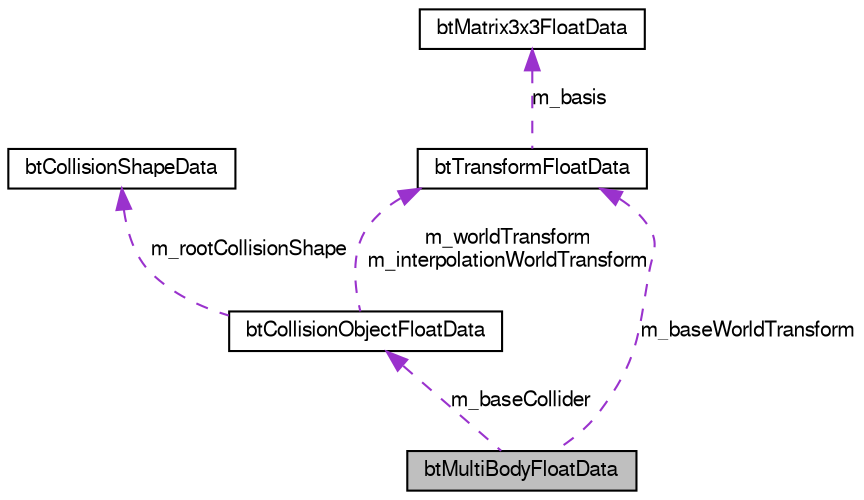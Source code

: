 digraph G
{
  bgcolor="transparent";
  edge [fontname="FreeSans",fontsize=10,labelfontname="FreeSans",labelfontsize=10];
  node [fontname="FreeSans",fontsize=10,shape=record];
  Node1 [label="btMultiBodyFloatData",height=0.2,width=0.4,color="black", fillcolor="grey75", style="filled" fontcolor="black"];
  Node2 -> Node1 [dir=back,color="darkorchid3",fontsize=10,style="dashed",label="m_baseCollider"];
  Node2 [label="btCollisionObjectFloatData",height=0.2,width=0.4,color="black",URL="$structbt_collision_object_float_data.html",tooltip="do not change those serialization structures, it requires an updated sBulletDNAstr/sBulletDNAstr64..."];
  Node3 -> Node2 [dir=back,color="darkorchid3",fontsize=10,style="dashed",label="m_rootCollisionShape"];
  Node3 [label="btCollisionShapeData",height=0.2,width=0.4,color="black",URL="$structbt_collision_shape_data.html",tooltip="do not change those serialization structures, it requires an updated sBulletDNAstr/sBulletDNAstr64..."];
  Node4 -> Node2 [dir=back,color="darkorchid3",fontsize=10,style="dashed",label="m_worldTransform\nm_interpolationWorldTransform"];
  Node4 [label="btTransformFloatData",height=0.2,width=0.4,color="black",URL="$structbt_transform_float_data.html",tooltip="for serialization"];
  Node5 -> Node4 [dir=back,color="darkorchid3",fontsize=10,style="dashed",label="m_basis"];
  Node5 [label="btMatrix3x3FloatData",height=0.2,width=0.4,color="black",URL="$structbt_matrix3x3_float_data.html",tooltip="for serialization"];
  Node4 -> Node1 [dir=back,color="darkorchid3",fontsize=10,style="dashed",label="m_baseWorldTransform"];
}
